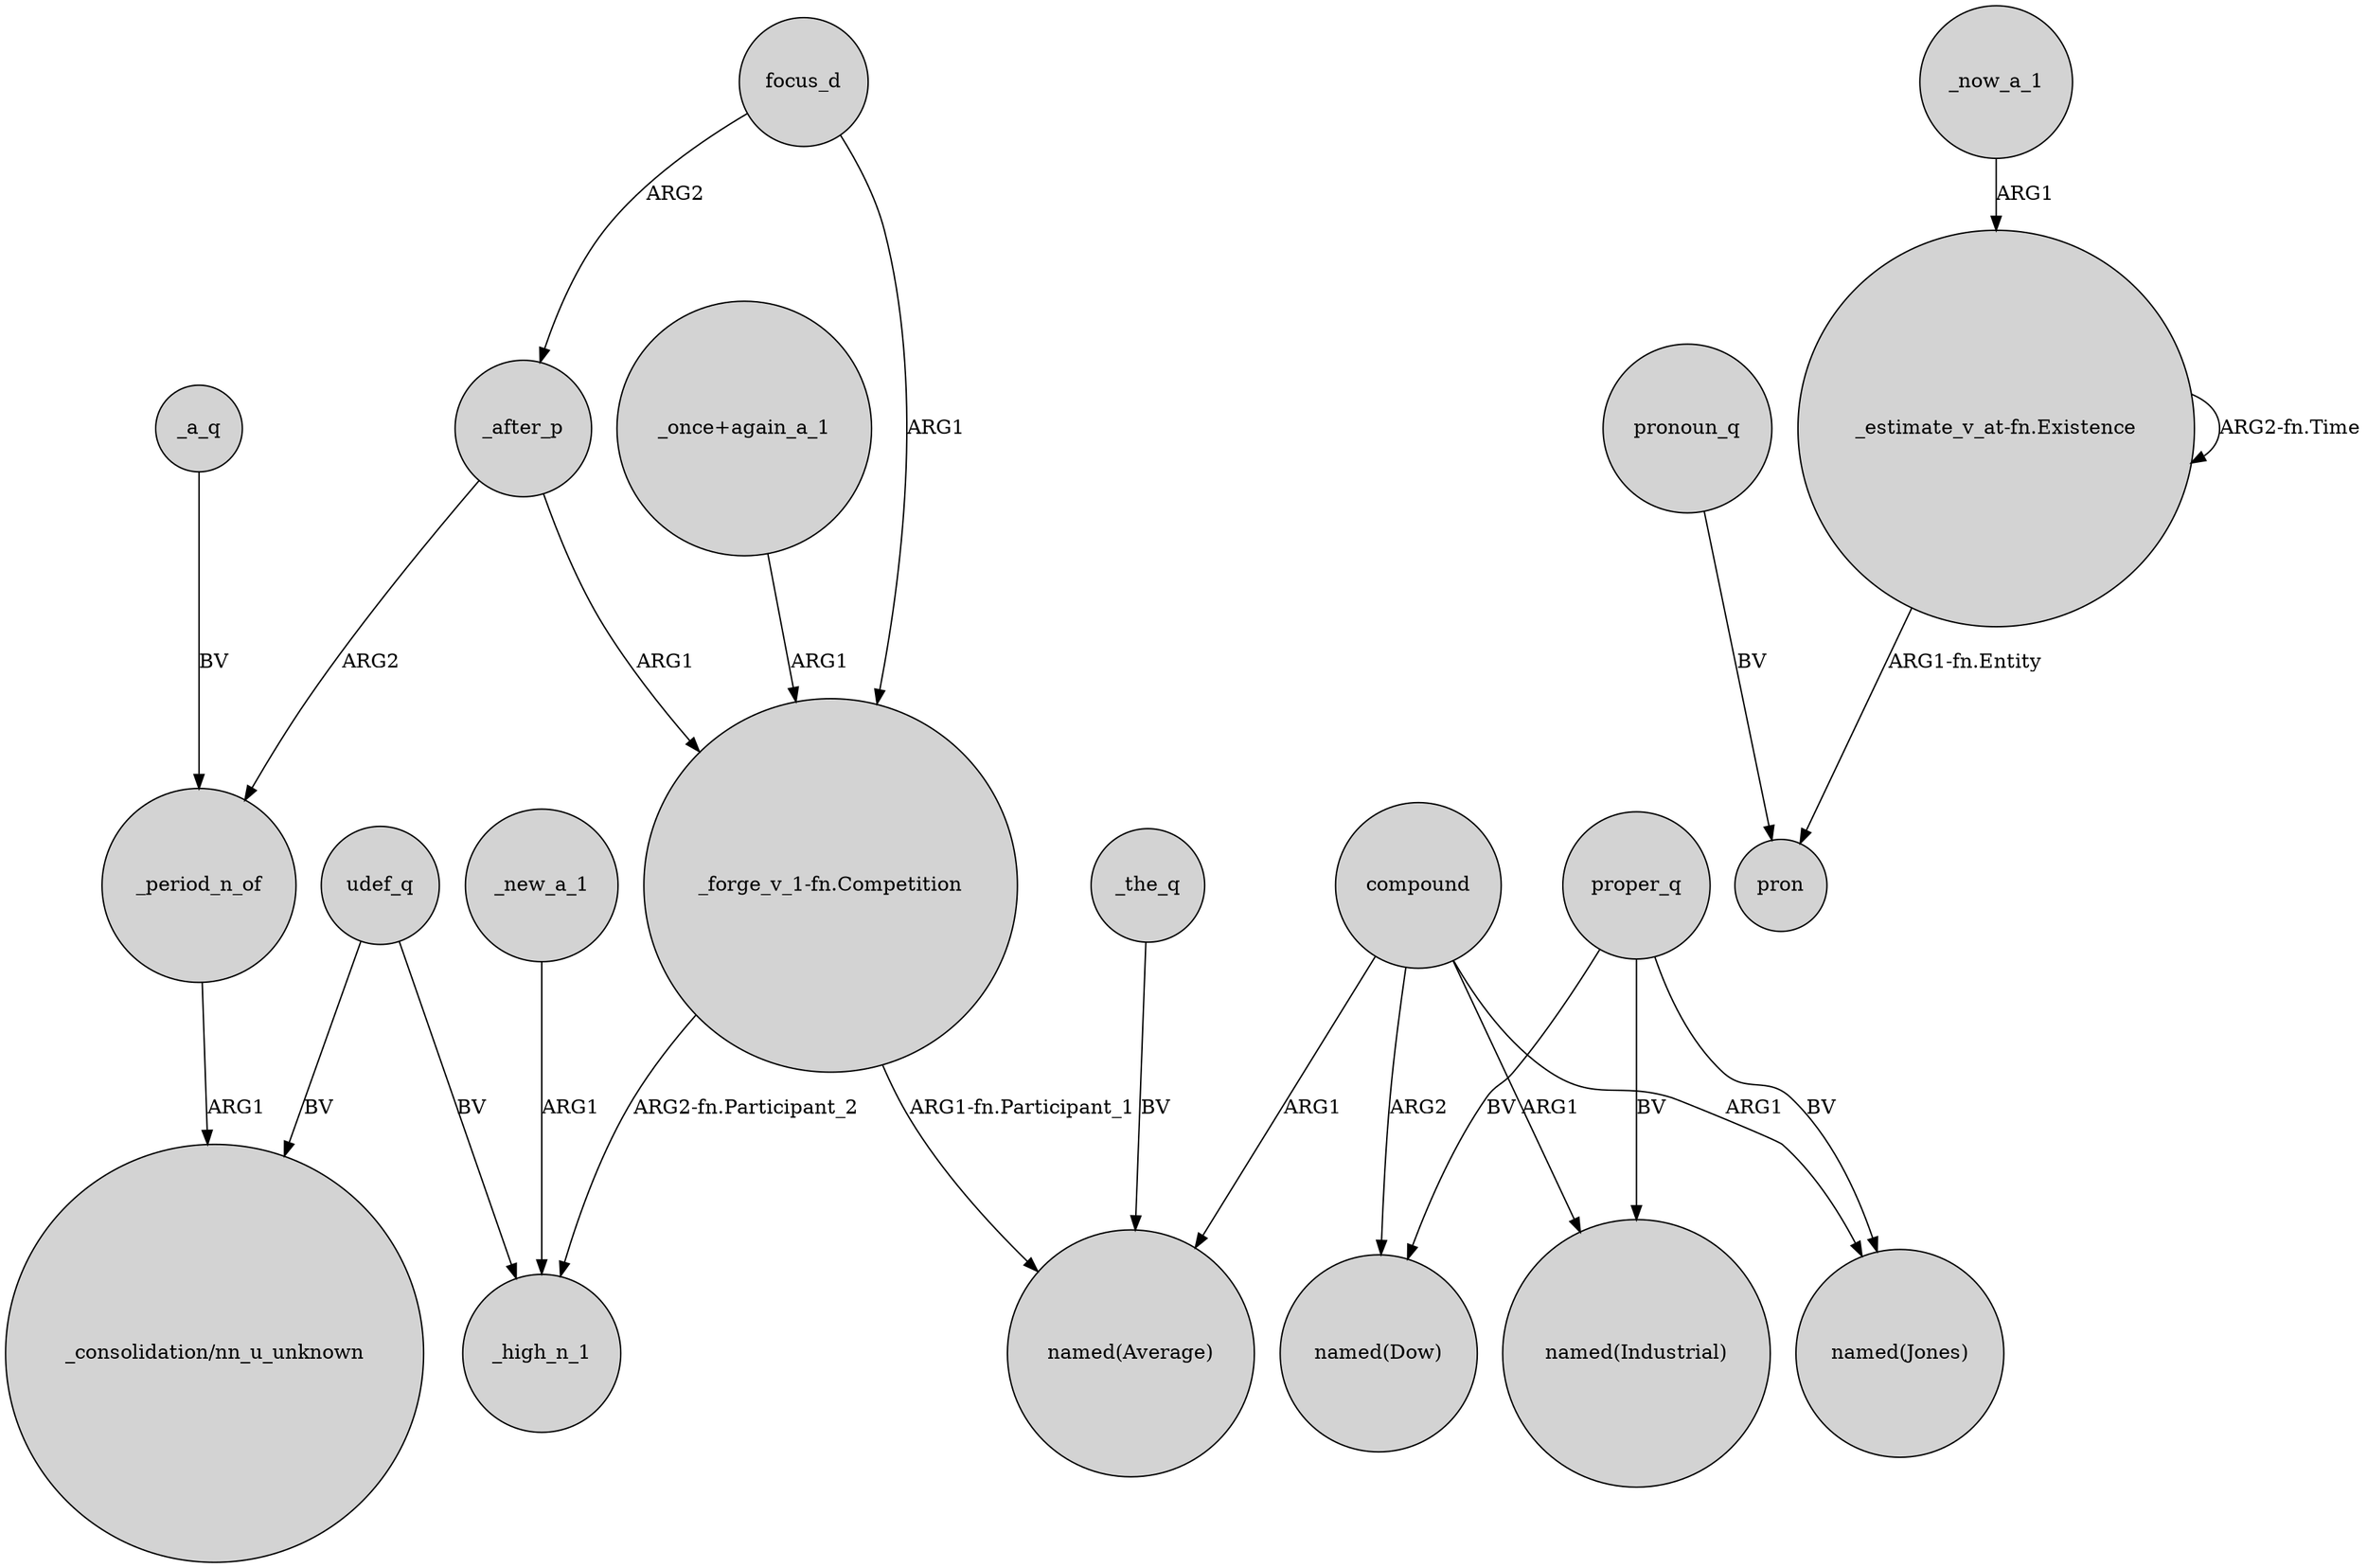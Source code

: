digraph {
	node [shape=circle style=filled]
	_period_n_of -> "_consolidation/nn_u_unknown" [label=ARG1]
	"_estimate_v_at-fn.Existence" -> "_estimate_v_at-fn.Existence" [label="ARG2-fn.Time"]
	compound -> "named(Jones)" [label=ARG1]
	_after_p -> "_forge_v_1-fn.Competition" [label=ARG1]
	_after_p -> _period_n_of [label=ARG2]
	focus_d -> "_forge_v_1-fn.Competition" [label=ARG1]
	"_estimate_v_at-fn.Existence" -> pron [label="ARG1-fn.Entity"]
	pronoun_q -> pron [label=BV]
	udef_q -> "_consolidation/nn_u_unknown" [label=BV]
	proper_q -> "named(Industrial)" [label=BV]
	_a_q -> _period_n_of [label=BV]
	udef_q -> _high_n_1 [label=BV]
	"_forge_v_1-fn.Competition" -> _high_n_1 [label="ARG2-fn.Participant_2"]
	_the_q -> "named(Average)" [label=BV]
	proper_q -> "named(Jones)" [label=BV]
	proper_q -> "named(Dow)" [label=BV]
	focus_d -> _after_p [label=ARG2]
	compound -> "named(Industrial)" [label=ARG1]
	compound -> "named(Average)" [label=ARG1]
	compound -> "named(Dow)" [label=ARG2]
	"_once+again_a_1" -> "_forge_v_1-fn.Competition" [label=ARG1]
	_new_a_1 -> _high_n_1 [label=ARG1]
	_now_a_1 -> "_estimate_v_at-fn.Existence" [label=ARG1]
	"_forge_v_1-fn.Competition" -> "named(Average)" [label="ARG1-fn.Participant_1"]
}
